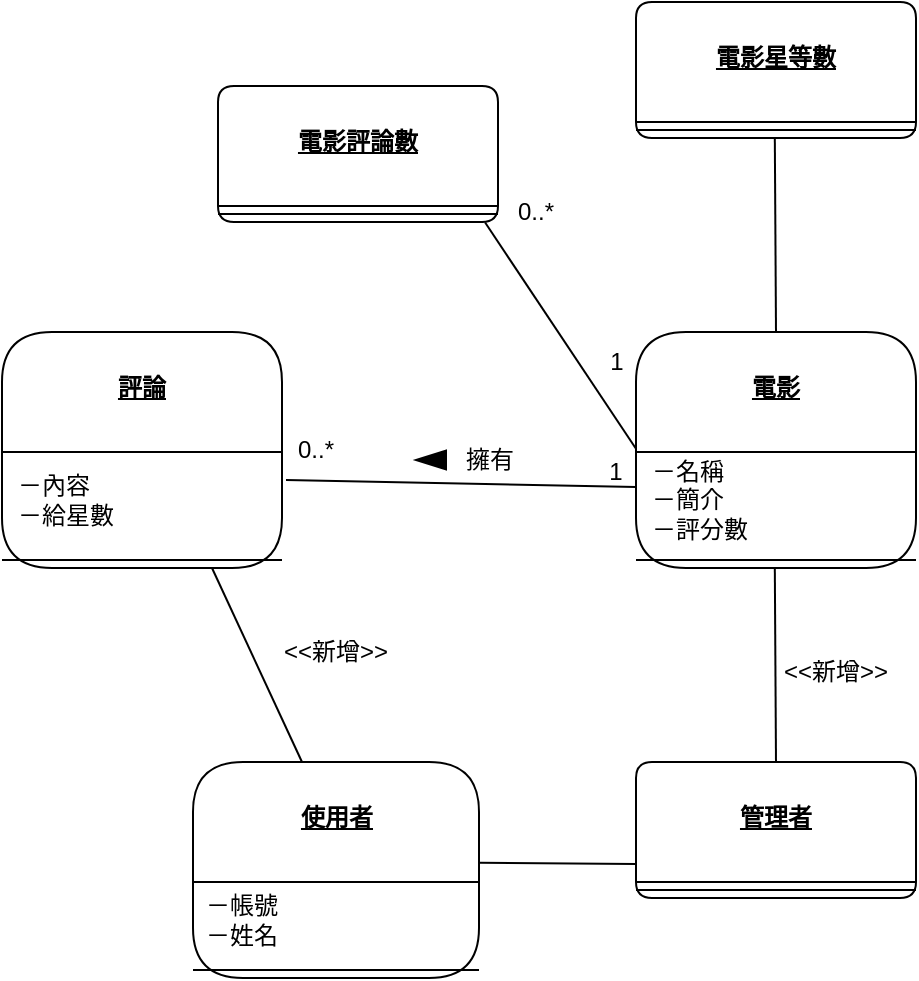 <mxfile version="21.2.9" type="device">
  <diagram name="第 1 页" id="DX2dFO7ZK0k1u00_ZafP">
    <mxGraphModel dx="1001" dy="1734" grid="1" gridSize="10" guides="1" tooltips="1" connect="1" arrows="1" fold="1" page="1" pageScale="1" pageWidth="827" pageHeight="1169" math="0" shadow="0">
      <root>
        <mxCell id="0" />
        <mxCell id="1" parent="0" />
        <mxCell id="zWgI9yotnIDvIBmHH8jw-10" value="&lt;b style=&quot;border-color: var(--border-color);&quot;&gt;&lt;br&gt;管理者&lt;br&gt;&lt;/b&gt;" style="swimlane;fontStyle=4;align=center;verticalAlign=top;childLayout=stackLayout;horizontal=1;startSize=60;horizontalStack=0;resizeParent=1;resizeParentMax=0;resizeLast=0;collapsible=0;marginBottom=0;html=1;rounded=1;absoluteArcSize=1;arcSize=50;whiteSpace=wrap;" vertex="1" parent="1">
          <mxGeometry x="477" y="270" width="140" height="68" as="geometry" />
        </mxCell>
        <mxCell id="zWgI9yotnIDvIBmHH8jw-13" value="" style="line;strokeWidth=1;fillColor=none;align=left;verticalAlign=middle;spacingTop=-1;spacingLeft=3;spacingRight=3;rotatable=0;labelPosition=right;points=[];portConstraint=eastwest;" vertex="1" parent="zWgI9yotnIDvIBmHH8jw-10">
          <mxGeometry y="60" width="140" height="8" as="geometry" />
        </mxCell>
        <mxCell id="zWgI9yotnIDvIBmHH8jw-26" value="&lt;b style=&quot;border-color: var(--border-color);&quot;&gt;&lt;br&gt;電影星等數&lt;br&gt;&lt;/b&gt;" style="swimlane;fontStyle=4;align=center;verticalAlign=top;childLayout=stackLayout;horizontal=1;startSize=60;horizontalStack=0;resizeParent=1;resizeParentMax=0;resizeLast=0;collapsible=0;marginBottom=0;html=1;rounded=1;absoluteArcSize=1;arcSize=50;whiteSpace=wrap;" vertex="1" parent="1">
          <mxGeometry x="477" y="-110" width="140" height="68" as="geometry" />
        </mxCell>
        <mxCell id="zWgI9yotnIDvIBmHH8jw-29" value="" style="line;strokeWidth=1;fillColor=none;align=left;verticalAlign=middle;spacingTop=-1;spacingLeft=3;spacingRight=3;rotatable=0;labelPosition=right;points=[];portConstraint=eastwest;" vertex="1" parent="zWgI9yotnIDvIBmHH8jw-26">
          <mxGeometry y="60" width="140" height="8" as="geometry" />
        </mxCell>
        <mxCell id="zWgI9yotnIDvIBmHH8jw-32" value="&lt;b style=&quot;border-color: var(--border-color);&quot;&gt;&lt;br&gt;電影&lt;br&gt;&lt;/b&gt;" style="swimlane;fontStyle=4;align=center;verticalAlign=top;childLayout=stackLayout;horizontal=1;startSize=60;horizontalStack=0;resizeParent=1;resizeParentMax=0;resizeLast=0;collapsible=0;marginBottom=0;html=1;rounded=1;absoluteArcSize=1;arcSize=50;whiteSpace=wrap;" vertex="1" parent="1">
          <mxGeometry x="477" y="55" width="140" height="118" as="geometry" />
        </mxCell>
        <mxCell id="zWgI9yotnIDvIBmHH8jw-33" value="" style="fillColor=none;strokeColor=none;container=1;collapsible=0;" vertex="1" parent="zWgI9yotnIDvIBmHH8jw-32">
          <mxGeometry y="60" width="140" height="50" as="geometry" />
        </mxCell>
        <mxCell id="zWgI9yotnIDvIBmHH8jw-34" value="" style="html=1;align=center;verticalAlign=middle;rounded=1;absoluteArcSize=1;arcSize=10;whiteSpace=wrap;strokeColor=none;opacity=0;" vertex="1" parent="zWgI9yotnIDvIBmHH8jw-33">
          <mxGeometry y="10" width="130" height="30" as="geometry" />
        </mxCell>
        <mxCell id="zWgI9yotnIDvIBmHH8jw-45" value="－名稱&lt;br&gt;－簡介&lt;br&gt;－評分數" style="html=1;align=left;verticalAlign=middle;rounded=1;absoluteArcSize=1;arcSize=10;whiteSpace=wrap;strokeColor=none;opacity=0;" vertex="1" parent="zWgI9yotnIDvIBmHH8jw-33">
          <mxGeometry x="6" y="9" width="130" height="30" as="geometry" />
        </mxCell>
        <mxCell id="zWgI9yotnIDvIBmHH8jw-35" value="" style="line;strokeWidth=1;fillColor=none;align=left;verticalAlign=middle;spacingTop=-1;spacingLeft=3;spacingRight=3;rotatable=0;labelPosition=right;points=[];portConstraint=eastwest;" vertex="1" parent="zWgI9yotnIDvIBmHH8jw-32">
          <mxGeometry y="110" width="140" height="8" as="geometry" />
        </mxCell>
        <mxCell id="zWgI9yotnIDvIBmHH8jw-38" value="&lt;b style=&quot;border-color: var(--border-color);&quot;&gt;&lt;br&gt;使用者&lt;br&gt;&lt;/b&gt;" style="swimlane;fontStyle=4;align=center;verticalAlign=top;childLayout=stackLayout;horizontal=1;startSize=60;horizontalStack=0;resizeParent=1;resizeParentMax=0;resizeLast=0;collapsible=0;marginBottom=0;html=1;rounded=1;absoluteArcSize=1;arcSize=50;whiteSpace=wrap;" vertex="1" parent="1">
          <mxGeometry x="255.5" y="270" width="143" height="108" as="geometry" />
        </mxCell>
        <mxCell id="zWgI9yotnIDvIBmHH8jw-39" value="" style="fillColor=none;strokeColor=none;container=1;collapsible=0;" vertex="1" parent="zWgI9yotnIDvIBmHH8jw-38">
          <mxGeometry y="60" width="143" height="40" as="geometry" />
        </mxCell>
        <mxCell id="zWgI9yotnIDvIBmHH8jw-40" value="－帳號&lt;br&gt;－姓名" style="html=1;align=left;verticalAlign=middle;rounded=1;absoluteArcSize=1;arcSize=10;whiteSpace=wrap;strokeColor=none;opacity=0;" vertex="1" parent="zWgI9yotnIDvIBmHH8jw-39">
          <mxGeometry x="4.969" y="7.2" width="129.193" height="24" as="geometry" />
        </mxCell>
        <mxCell id="zWgI9yotnIDvIBmHH8jw-41" value="" style="line;strokeWidth=1;fillColor=none;align=left;verticalAlign=middle;spacingTop=-1;spacingLeft=3;spacingRight=3;rotatable=0;labelPosition=right;points=[];portConstraint=eastwest;" vertex="1" parent="zWgI9yotnIDvIBmHH8jw-38">
          <mxGeometry y="100" width="143" height="8" as="geometry" />
        </mxCell>
        <mxCell id="zWgI9yotnIDvIBmHH8jw-46" value="" style="endArrow=none;html=1;rounded=0;endFill=0;entryX=0.5;entryY=0;entryDx=0;entryDy=0;endSize=6;" edge="1" parent="1" target="zWgI9yotnIDvIBmHH8jw-32">
          <mxGeometry width="50" height="50" relative="1" as="geometry">
            <mxPoint x="546.41" y="-42" as="sourcePoint" />
            <mxPoint x="546.41" y="48" as="targetPoint" />
          </mxGeometry>
        </mxCell>
        <mxCell id="zWgI9yotnIDvIBmHH8jw-47" value="" style="endArrow=none;html=1;rounded=0;endFill=0;entryX=0.5;entryY=0;entryDx=0;entryDy=0;endSize=6;" edge="1" parent="1" target="zWgI9yotnIDvIBmHH8jw-10">
          <mxGeometry width="50" height="50" relative="1" as="geometry">
            <mxPoint x="546.41" y="173" as="sourcePoint" />
            <mxPoint x="547" y="230" as="targetPoint" />
          </mxGeometry>
        </mxCell>
        <mxCell id="zWgI9yotnIDvIBmHH8jw-48" value="&amp;lt;&amp;lt;新增&amp;gt;&amp;gt;" style="text;html=1;strokeColor=none;fillColor=none;align=center;verticalAlign=middle;whiteSpace=wrap;rounded=0;" vertex="1" parent="1">
          <mxGeometry x="547" y="210" width="60" height="30" as="geometry" />
        </mxCell>
        <mxCell id="zWgI9yotnIDvIBmHH8jw-49" value="&lt;b style=&quot;border-color: var(--border-color);&quot;&gt;&lt;br&gt;電影評論數&lt;br&gt;&lt;/b&gt;" style="swimlane;fontStyle=4;align=center;verticalAlign=top;childLayout=stackLayout;horizontal=1;startSize=60;horizontalStack=0;resizeParent=1;resizeParentMax=0;resizeLast=0;collapsible=0;marginBottom=0;html=1;rounded=1;absoluteArcSize=1;arcSize=50;whiteSpace=wrap;" vertex="1" parent="1">
          <mxGeometry x="268" y="-68" width="140" height="68" as="geometry" />
        </mxCell>
        <mxCell id="zWgI9yotnIDvIBmHH8jw-50" value="" style="line;strokeWidth=1;fillColor=none;align=left;verticalAlign=middle;spacingTop=-1;spacingLeft=3;spacingRight=3;rotatable=0;labelPosition=right;points=[];portConstraint=eastwest;" vertex="1" parent="zWgI9yotnIDvIBmHH8jw-49">
          <mxGeometry y="60" width="140" height="8" as="geometry" />
        </mxCell>
        <mxCell id="zWgI9yotnIDvIBmHH8jw-51" value="" style="endArrow=none;html=1;rounded=0;endFill=0;entryX=0.954;entryY=1.033;entryDx=0;entryDy=0;entryPerimeter=0;" edge="1" parent="1" target="zWgI9yotnIDvIBmHH8jw-50">
          <mxGeometry width="50" height="50" relative="1" as="geometry">
            <mxPoint x="477" y="113.41" as="sourcePoint" />
            <mxPoint x="407" y="10" as="targetPoint" />
          </mxGeometry>
        </mxCell>
        <mxCell id="zWgI9yotnIDvIBmHH8jw-52" value="0..*" style="text;html=1;strokeColor=none;fillColor=none;align=center;verticalAlign=middle;whiteSpace=wrap;rounded=0;" vertex="1" parent="1">
          <mxGeometry x="397" y="-20" width="60" height="30" as="geometry" />
        </mxCell>
        <mxCell id="zWgI9yotnIDvIBmHH8jw-56" value="" style="endArrow=none;html=1;rounded=0;entryX=1;entryY=0.25;entryDx=0;entryDy=0;endFill=0;exitX=0;exitY=0.75;exitDx=0;exitDy=0;" edge="1" parent="1" source="zWgI9yotnIDvIBmHH8jw-10">
          <mxGeometry width="50" height="50" relative="1" as="geometry">
            <mxPoint x="467.5" y="320" as="sourcePoint" />
            <mxPoint x="398.5" y="320.41" as="targetPoint" />
          </mxGeometry>
        </mxCell>
        <mxCell id="zWgI9yotnIDvIBmHH8jw-65" value="&lt;b style=&quot;border-color: var(--border-color);&quot;&gt;&lt;br&gt;評論&lt;br&gt;&lt;/b&gt;" style="swimlane;fontStyle=4;align=center;verticalAlign=top;childLayout=stackLayout;horizontal=1;startSize=60;horizontalStack=0;resizeParent=1;resizeParentMax=0;resizeLast=0;collapsible=0;marginBottom=0;html=1;rounded=1;absoluteArcSize=1;arcSize=50;whiteSpace=wrap;" vertex="1" parent="1">
          <mxGeometry x="160" y="55" width="140" height="118" as="geometry" />
        </mxCell>
        <mxCell id="zWgI9yotnIDvIBmHH8jw-66" value="" style="fillColor=none;strokeColor=none;container=1;collapsible=0;" vertex="1" parent="zWgI9yotnIDvIBmHH8jw-65">
          <mxGeometry y="60" width="140" height="50" as="geometry" />
        </mxCell>
        <mxCell id="zWgI9yotnIDvIBmHH8jw-67" value="" style="html=1;align=center;verticalAlign=middle;rounded=1;absoluteArcSize=1;arcSize=10;whiteSpace=wrap;strokeColor=none;opacity=0;" vertex="1" parent="zWgI9yotnIDvIBmHH8jw-66">
          <mxGeometry y="10" width="130" height="30" as="geometry" />
        </mxCell>
        <mxCell id="zWgI9yotnIDvIBmHH8jw-68" value="－內容&lt;br&gt;－給星數" style="html=1;align=left;verticalAlign=middle;rounded=1;absoluteArcSize=1;arcSize=10;whiteSpace=wrap;strokeColor=none;opacity=0;" vertex="1" parent="zWgI9yotnIDvIBmHH8jw-66">
          <mxGeometry x="6" y="9" width="130" height="30" as="geometry" />
        </mxCell>
        <mxCell id="zWgI9yotnIDvIBmHH8jw-69" value="" style="line;strokeWidth=1;fillColor=none;align=left;verticalAlign=middle;spacingTop=-1;spacingLeft=3;spacingRight=3;rotatable=0;labelPosition=right;points=[];portConstraint=eastwest;" vertex="1" parent="zWgI9yotnIDvIBmHH8jw-65">
          <mxGeometry y="110" width="140" height="8" as="geometry" />
        </mxCell>
        <mxCell id="zWgI9yotnIDvIBmHH8jw-70" value="" style="endArrow=none;html=1;rounded=0;entryX=0.25;entryY=1;entryDx=0;entryDy=0;endFill=0;exitX=0;exitY=0.25;exitDx=0;exitDy=0;" edge="1" parent="1" source="zWgI9yotnIDvIBmHH8jw-34" target="zWgI9yotnIDvIBmHH8jw-71">
          <mxGeometry width="50" height="50" relative="1" as="geometry">
            <mxPoint x="466.5" y="130" as="sourcePoint" />
            <mxPoint x="397.5" y="130.41" as="targetPoint" />
          </mxGeometry>
        </mxCell>
        <mxCell id="zWgI9yotnIDvIBmHH8jw-71" value="0..*" style="text;html=1;strokeColor=none;fillColor=none;align=center;verticalAlign=middle;whiteSpace=wrap;rounded=0;" vertex="1" parent="1">
          <mxGeometry x="287" y="99" width="60" height="30" as="geometry" />
        </mxCell>
        <mxCell id="zWgI9yotnIDvIBmHH8jw-72" value="1" style="text;html=1;strokeColor=none;fillColor=none;align=center;verticalAlign=middle;whiteSpace=wrap;rounded=0;" vertex="1" parent="1">
          <mxGeometry x="437" y="110" width="60" height="30" as="geometry" />
        </mxCell>
        <mxCell id="zWgI9yotnIDvIBmHH8jw-73" value="1" style="text;html=1;strokeColor=none;fillColor=none;align=center;verticalAlign=middle;whiteSpace=wrap;rounded=0;" vertex="1" parent="1">
          <mxGeometry x="454.5" y="55" width="25" height="30" as="geometry" />
        </mxCell>
        <mxCell id="zWgI9yotnIDvIBmHH8jw-76" value="擁有" style="text;html=1;strokeColor=none;fillColor=none;align=center;verticalAlign=middle;whiteSpace=wrap;rounded=0;" vertex="1" parent="1">
          <mxGeometry x="384" y="104" width="40" height="30" as="geometry" />
        </mxCell>
        <mxCell id="zWgI9yotnIDvIBmHH8jw-81" value="" style="shape=mxgraph.arrows2.wedgeArrow;html=1;bendable=0;startWidth=4.706;fillColor=strokeColor;defaultFillColor=invert;defaultGradientColor=invert;rounded=0;" edge="1" parent="1">
          <mxGeometry width="100" height="100" relative="1" as="geometry">
            <mxPoint x="382" y="119" as="sourcePoint" />
            <mxPoint x="367" y="119" as="targetPoint" />
          </mxGeometry>
        </mxCell>
        <mxCell id="zWgI9yotnIDvIBmHH8jw-83" value="" style="endArrow=none;html=1;rounded=0;endFill=0;endSize=6;entryX=0.75;entryY=1;entryDx=0;entryDy=0;" edge="1" parent="1" target="zWgI9yotnIDvIBmHH8jw-65">
          <mxGeometry width="50" height="50" relative="1" as="geometry">
            <mxPoint x="310" y="270" as="sourcePoint" />
            <mxPoint x="307" y="190" as="targetPoint" />
          </mxGeometry>
        </mxCell>
        <mxCell id="zWgI9yotnIDvIBmHH8jw-84" value="&amp;lt;&amp;lt;新增&amp;gt;&amp;gt;" style="text;html=1;strokeColor=none;fillColor=none;align=center;verticalAlign=middle;whiteSpace=wrap;rounded=0;" vertex="1" parent="1">
          <mxGeometry x="297" y="200" width="60" height="30" as="geometry" />
        </mxCell>
      </root>
    </mxGraphModel>
  </diagram>
</mxfile>
